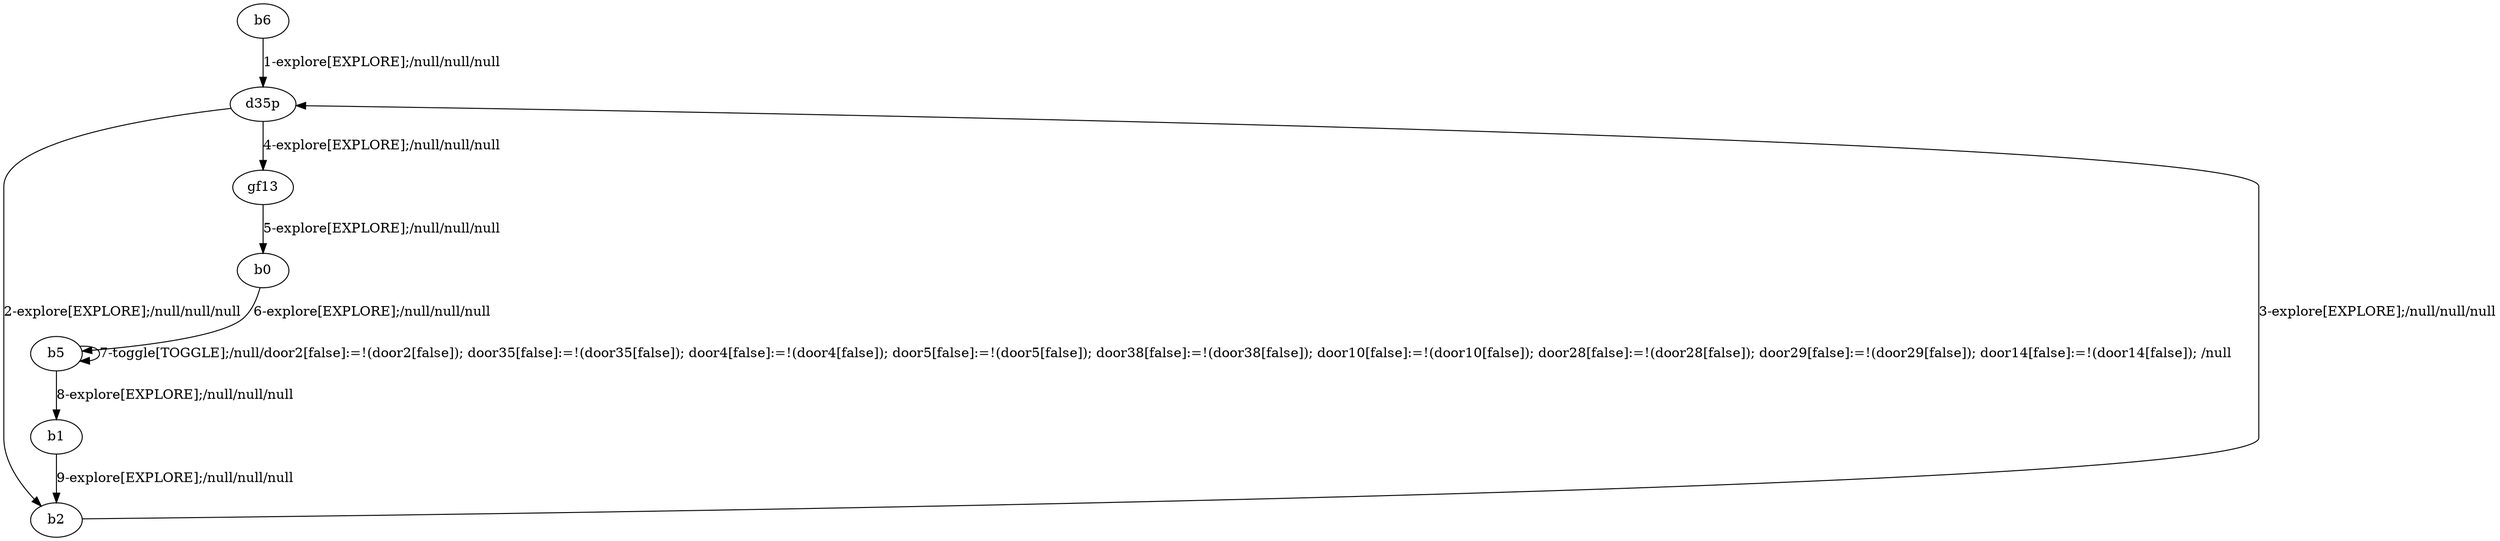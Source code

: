 # Total number of goals covered by this test: 5
# b2 --> d35p
# b5 --> b1
# b5 --> b5
# b1 --> b2
# b0 --> b5

digraph g {
"b6" -> "d35p" [label = "1-explore[EXPLORE];/null/null/null"];
"d35p" -> "b2" [label = "2-explore[EXPLORE];/null/null/null"];
"b2" -> "d35p" [label = "3-explore[EXPLORE];/null/null/null"];
"d35p" -> "gf13" [label = "4-explore[EXPLORE];/null/null/null"];
"gf13" -> "b0" [label = "5-explore[EXPLORE];/null/null/null"];
"b0" -> "b5" [label = "6-explore[EXPLORE];/null/null/null"];
"b5" -> "b5" [label = "7-toggle[TOGGLE];/null/door2[false]:=!(door2[false]); door35[false]:=!(door35[false]); door4[false]:=!(door4[false]); door5[false]:=!(door5[false]); door38[false]:=!(door38[false]); door10[false]:=!(door10[false]); door28[false]:=!(door28[false]); door29[false]:=!(door29[false]); door14[false]:=!(door14[false]); /null"];
"b5" -> "b1" [label = "8-explore[EXPLORE];/null/null/null"];
"b1" -> "b2" [label = "9-explore[EXPLORE];/null/null/null"];
}